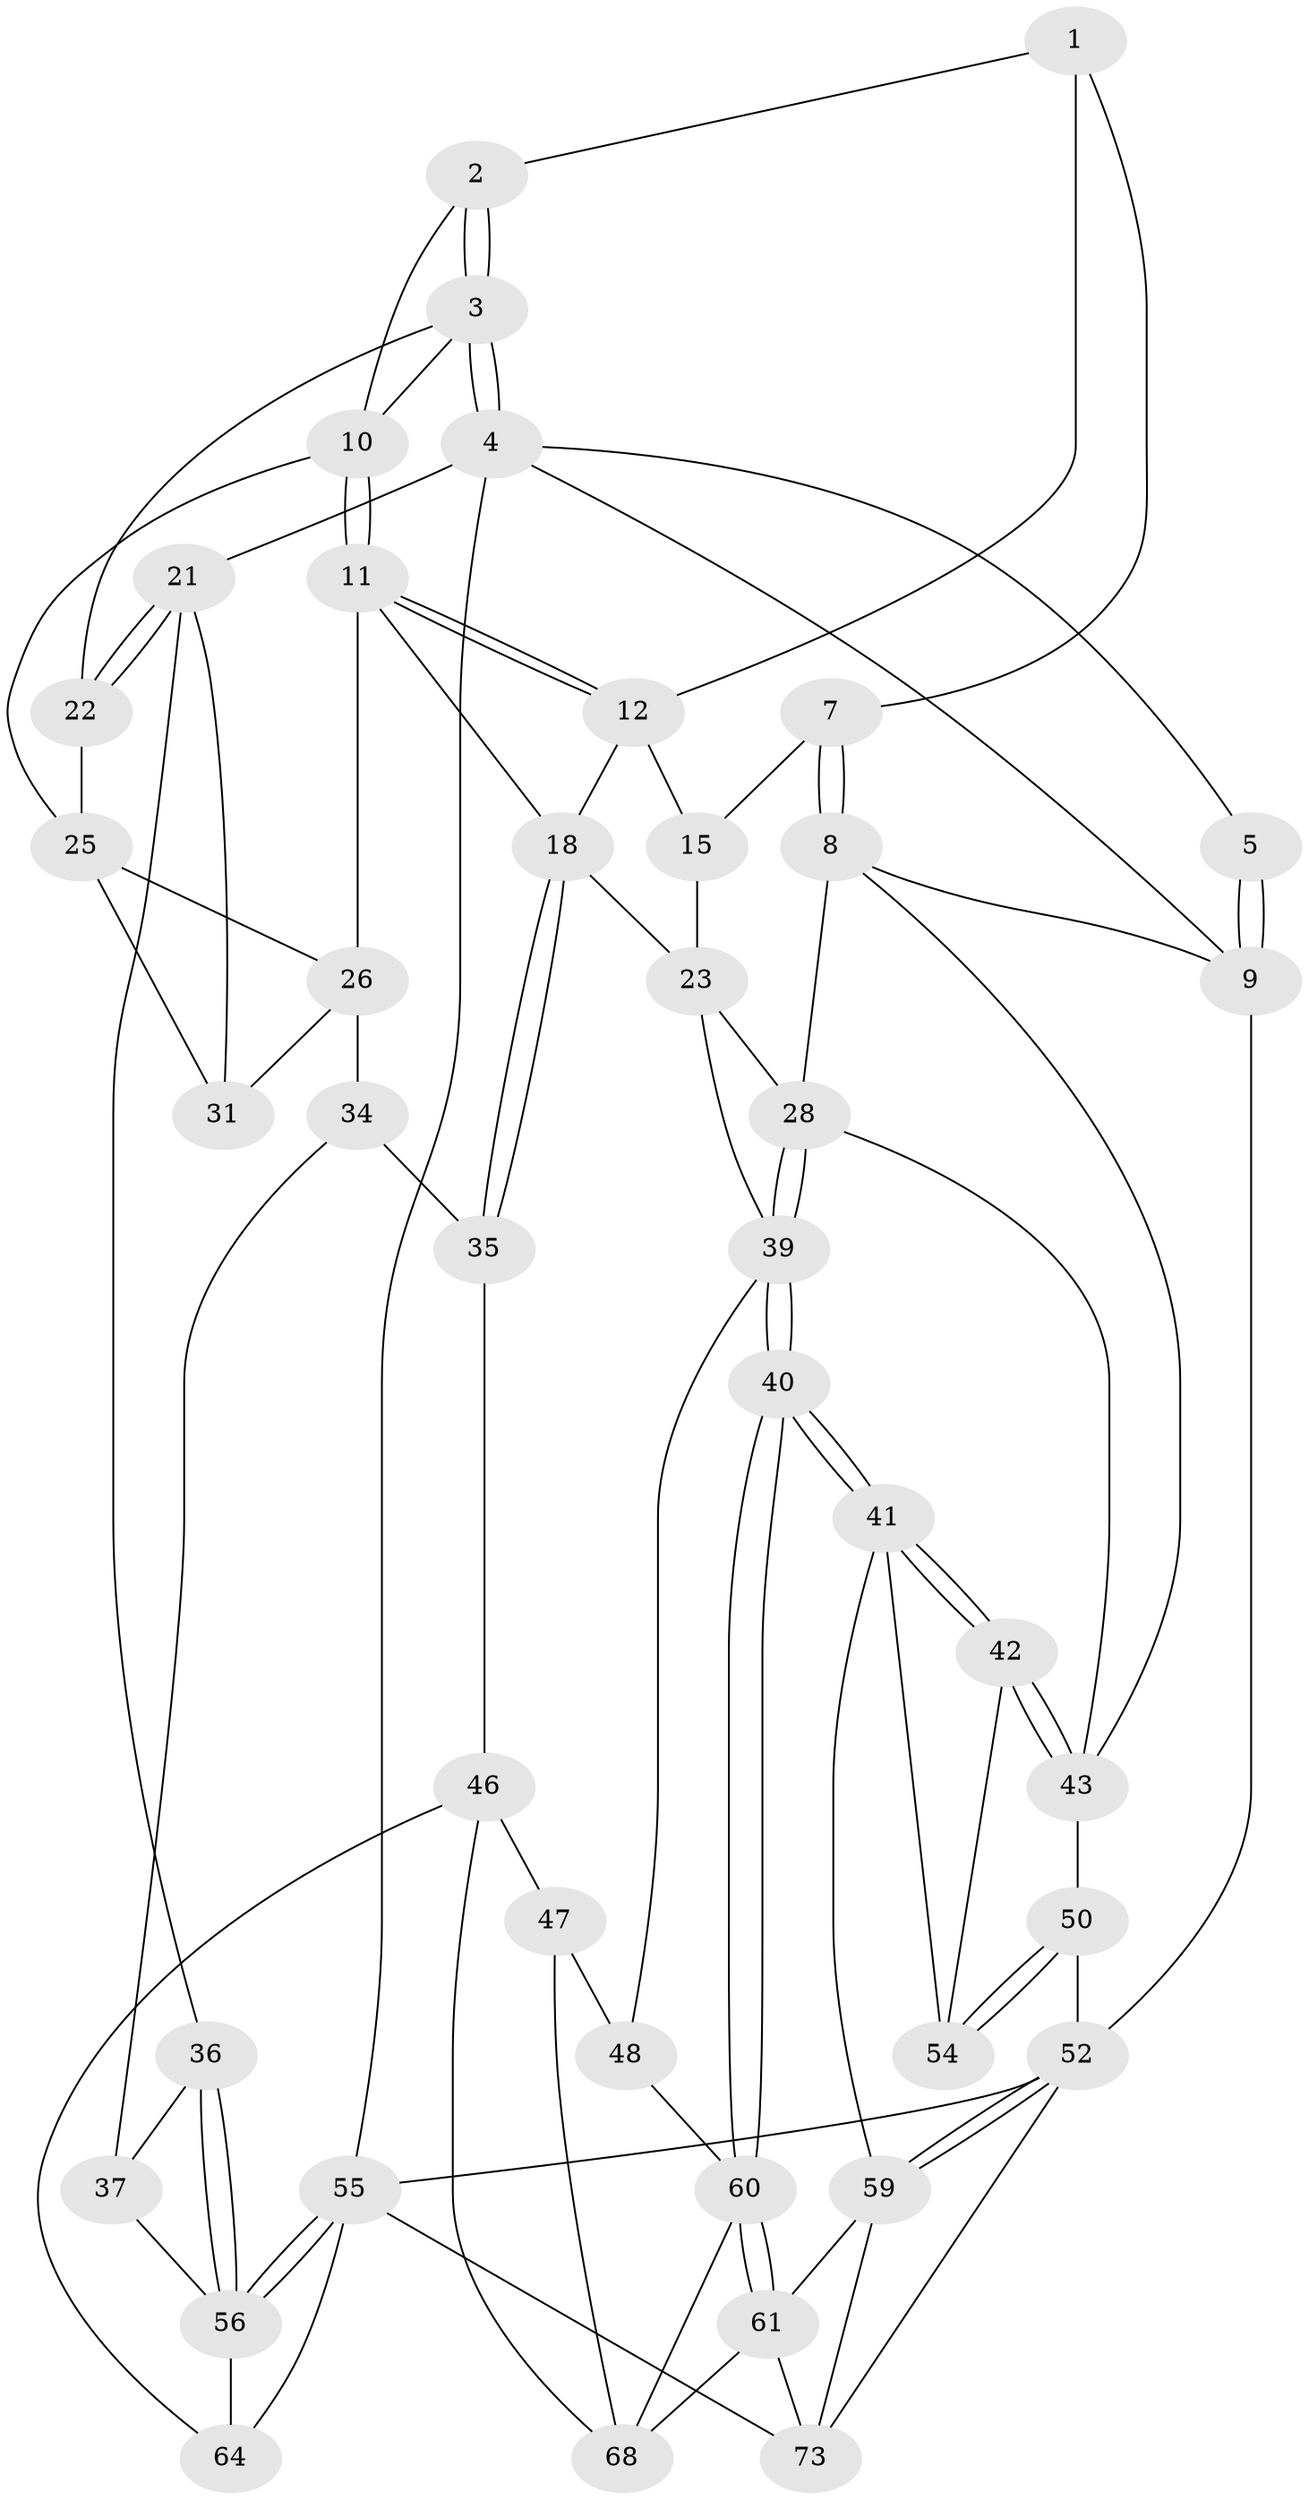// Generated by graph-tools (version 1.1) at 2025/52/02/27/25 19:52:39]
// undirected, 43 vertices, 97 edges
graph export_dot {
graph [start="1"]
  node [color=gray90,style=filled];
  1 [pos="+0.5399208438216265+0.0011989250862353847",super="+6"];
  2 [pos="+0.6008879935375282+0.05723068029120112"];
  3 [pos="+0.9035477400231398+0",super="+14"];
  4 [pos="+1+0",super="+20"];
  5 [pos="+0.5152031012429152+0"];
  7 [pos="+0.15271500081005646+0.04814338760653349"];
  8 [pos="+0+0",super="+30"];
  9 [pos="+0+0"];
  10 [pos="+0.6235205007008179+0.09580230570732719",super="+13"];
  11 [pos="+0.5519802110779594+0.233586979297596",super="+17"];
  12 [pos="+0.48888733063875306+0.09200759282748355",super="+16"];
  15 [pos="+0.23518462858079142+0.10540458697553057"];
  18 [pos="+0.510345447605999+0.3394960361475252",super="+19"];
  21 [pos="+1+0.3752315101341399",super="+33"];
  22 [pos="+0.8999508301031548+0.2799209851410766"];
  23 [pos="+0.460258832936938+0.347395696448534",super="+24"];
  25 [pos="+0.7415641592326693+0.1853020340808158",super="+27"];
  26 [pos="+0.6843530308563422+0.24370554461455238",super="+32"];
  28 [pos="+0.28236755364383753+0.3732780482722451",super="+29"];
  31 [pos="+0.7711468662940476+0.38358007649629255"];
  34 [pos="+0.738154506047832+0.40469223289770473",super="+38"];
  35 [pos="+0.5481145852360786+0.39026557004146606",super="+45"];
  36 [pos="+1+0.49468002595134913"];
  37 [pos="+0.8158013599637514+0.6449851552182859"];
  39 [pos="+0.32566431241807414+0.640951757492421",super="+44"];
  40 [pos="+0.31504903378845556+0.6479936093246199"];
  41 [pos="+0.23046790847006932+0.6037656925499406",super="+57"];
  42 [pos="+0.2141317329434889+0.5818371014415956"];
  43 [pos="+0.19047030954592511+0.5276938061664854",super="+49"];
  46 [pos="+0.5668897376761787+0.6245814529122278",super="+65"];
  47 [pos="+0.5583483423915158+0.6279905945302515",super="+66"];
  48 [pos="+0.4430667011008778+0.6413157708074432",super="+67"];
  50 [pos="+0+0.4295790793504093",super="+51"];
  52 [pos="+0+0.82395082504196",super="+53"];
  54 [pos="+0.0009033618150445133+0.5334478455574877",super="+58"];
  55 [pos="+1+1",super="+71"];
  56 [pos="+1+1",super="+63"];
  59 [pos="+0.07253280422397193+0.8327745226392167",super="+62"];
  60 [pos="+0.2717352057181709+0.8044057789877515",super="+70"];
  61 [pos="+0.22680201879506254+0.871836297577194",super="+72"];
  64 [pos="+0.7872570805166542+0.8089816600005073"];
  68 [pos="+0.5866545063053012+0.9567017511137239",super="+69"];
  73 [pos="+0.6029213638832871+1",super="+74"];
  1 -- 2;
  1 -- 12;
  1 -- 7;
  2 -- 3;
  2 -- 3;
  2 -- 10;
  3 -- 4;
  3 -- 4;
  3 -- 22;
  3 -- 10;
  4 -- 5;
  4 -- 9;
  4 -- 21;
  4 -- 55;
  5 -- 9;
  5 -- 9;
  7 -- 8;
  7 -- 8;
  7 -- 15;
  8 -- 9;
  8 -- 43;
  8 -- 28;
  9 -- 52;
  10 -- 11;
  10 -- 11;
  10 -- 25;
  11 -- 12;
  11 -- 12;
  11 -- 26;
  11 -- 18;
  12 -- 15;
  12 -- 18;
  15 -- 23;
  18 -- 35;
  18 -- 35;
  18 -- 23;
  21 -- 22;
  21 -- 22;
  21 -- 36;
  21 -- 31;
  22 -- 25;
  23 -- 39;
  23 -- 28;
  25 -- 26;
  25 -- 31;
  26 -- 34;
  26 -- 31;
  28 -- 39;
  28 -- 39;
  28 -- 43;
  34 -- 35 [weight=2];
  34 -- 37;
  35 -- 46;
  36 -- 37;
  36 -- 56;
  36 -- 56;
  37 -- 56;
  39 -- 40;
  39 -- 40;
  39 -- 48;
  40 -- 41;
  40 -- 41;
  40 -- 60;
  40 -- 60;
  41 -- 42;
  41 -- 42;
  41 -- 59;
  41 -- 54;
  42 -- 43;
  42 -- 43;
  42 -- 54;
  43 -- 50;
  46 -- 47;
  46 -- 64;
  46 -- 68;
  47 -- 48 [weight=2];
  47 -- 68;
  48 -- 60;
  50 -- 54 [weight=2];
  50 -- 54;
  50 -- 52;
  52 -- 59;
  52 -- 59;
  52 -- 73;
  52 -- 55;
  55 -- 56;
  55 -- 56;
  55 -- 64;
  55 -- 73;
  56 -- 64;
  59 -- 73;
  59 -- 61;
  60 -- 61;
  60 -- 61;
  60 -- 68;
  61 -- 73;
  61 -- 68;
}
